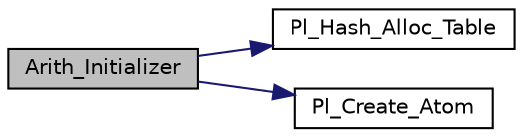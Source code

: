 digraph "Arith_Initializer"
{
  edge [fontname="Helvetica",fontsize="10",labelfontname="Helvetica",labelfontsize="10"];
  node [fontname="Helvetica",fontsize="10",shape=record];
  rankdir="LR";
  Node1 [label="Arith_Initializer",height=0.2,width=0.4,color="black", fillcolor="grey75", style="filled", fontcolor="black"];
  Node1 -> Node2 [color="midnightblue",fontsize="10",style="solid",fontname="Helvetica"];
  Node2 [label="Pl_Hash_Alloc_Table",height=0.2,width=0.4,color="black", fillcolor="white", style="filled",URL="$hash_8c.html#aa2aa8948c25312cf1e00f3481ee782ee"];
  Node1 -> Node3 [color="midnightblue",fontsize="10",style="solid",fontname="Helvetica"];
  Node3 [label="Pl_Create_Atom",height=0.2,width=0.4,color="black", fillcolor="white", style="filled",URL="$chkma_8c.html#a068c993d95113a2ba7643918e68eedb3"];
}
